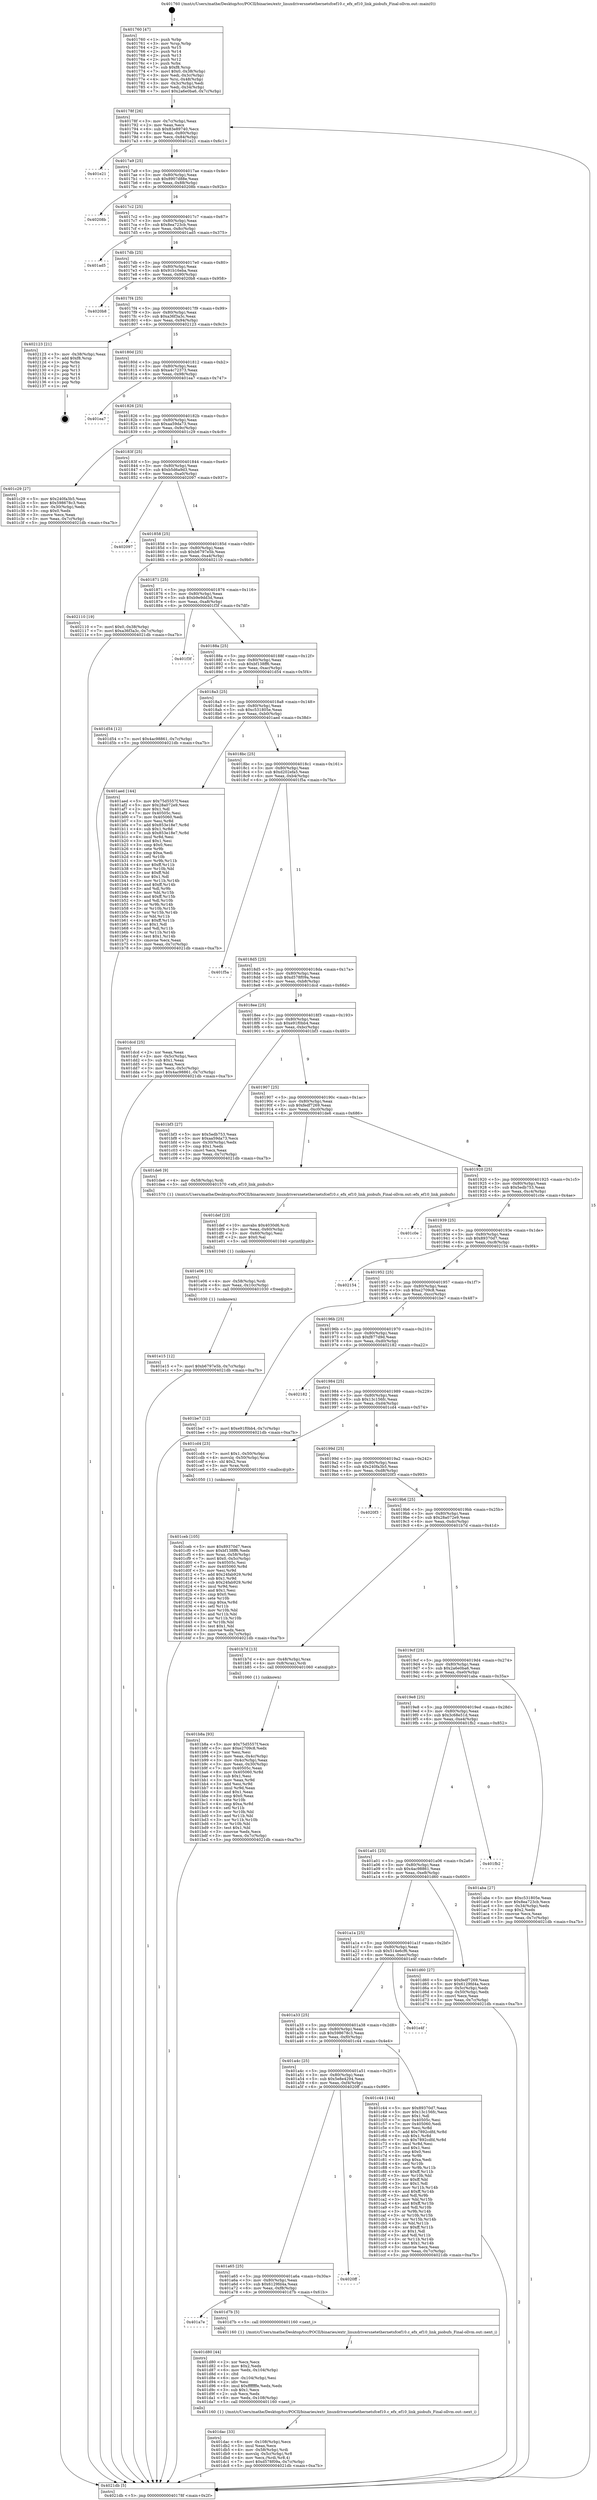 digraph "0x401760" {
  label = "0x401760 (/mnt/c/Users/mathe/Desktop/tcc/POCII/binaries/extr_linuxdriversnetethernetsfcef10.c_efx_ef10_link_piobufs_Final-ollvm.out::main(0))"
  labelloc = "t"
  node[shape=record]

  Entry [label="",width=0.3,height=0.3,shape=circle,fillcolor=black,style=filled]
  "0x40178f" [label="{
     0x40178f [26]\l
     | [instrs]\l
     &nbsp;&nbsp;0x40178f \<+3\>: mov -0x7c(%rbp),%eax\l
     &nbsp;&nbsp;0x401792 \<+2\>: mov %eax,%ecx\l
     &nbsp;&nbsp;0x401794 \<+6\>: sub $0x83e89740,%ecx\l
     &nbsp;&nbsp;0x40179a \<+3\>: mov %eax,-0x80(%rbp)\l
     &nbsp;&nbsp;0x40179d \<+6\>: mov %ecx,-0x84(%rbp)\l
     &nbsp;&nbsp;0x4017a3 \<+6\>: je 0000000000401e21 \<main+0x6c1\>\l
  }"]
  "0x401e21" [label="{
     0x401e21\l
  }", style=dashed]
  "0x4017a9" [label="{
     0x4017a9 [25]\l
     | [instrs]\l
     &nbsp;&nbsp;0x4017a9 \<+5\>: jmp 00000000004017ae \<main+0x4e\>\l
     &nbsp;&nbsp;0x4017ae \<+3\>: mov -0x80(%rbp),%eax\l
     &nbsp;&nbsp;0x4017b1 \<+5\>: sub $0x8907d88e,%eax\l
     &nbsp;&nbsp;0x4017b6 \<+6\>: mov %eax,-0x88(%rbp)\l
     &nbsp;&nbsp;0x4017bc \<+6\>: je 000000000040208b \<main+0x92b\>\l
  }"]
  Exit [label="",width=0.3,height=0.3,shape=circle,fillcolor=black,style=filled,peripheries=2]
  "0x40208b" [label="{
     0x40208b\l
  }", style=dashed]
  "0x4017c2" [label="{
     0x4017c2 [25]\l
     | [instrs]\l
     &nbsp;&nbsp;0x4017c2 \<+5\>: jmp 00000000004017c7 \<main+0x67\>\l
     &nbsp;&nbsp;0x4017c7 \<+3\>: mov -0x80(%rbp),%eax\l
     &nbsp;&nbsp;0x4017ca \<+5\>: sub $0x8ea723cb,%eax\l
     &nbsp;&nbsp;0x4017cf \<+6\>: mov %eax,-0x8c(%rbp)\l
     &nbsp;&nbsp;0x4017d5 \<+6\>: je 0000000000401ad5 \<main+0x375\>\l
  }"]
  "0x401e15" [label="{
     0x401e15 [12]\l
     | [instrs]\l
     &nbsp;&nbsp;0x401e15 \<+7\>: movl $0xb6797e5b,-0x7c(%rbp)\l
     &nbsp;&nbsp;0x401e1c \<+5\>: jmp 00000000004021db \<main+0xa7b\>\l
  }"]
  "0x401ad5" [label="{
     0x401ad5\l
  }", style=dashed]
  "0x4017db" [label="{
     0x4017db [25]\l
     | [instrs]\l
     &nbsp;&nbsp;0x4017db \<+5\>: jmp 00000000004017e0 \<main+0x80\>\l
     &nbsp;&nbsp;0x4017e0 \<+3\>: mov -0x80(%rbp),%eax\l
     &nbsp;&nbsp;0x4017e3 \<+5\>: sub $0x91b16eba,%eax\l
     &nbsp;&nbsp;0x4017e8 \<+6\>: mov %eax,-0x90(%rbp)\l
     &nbsp;&nbsp;0x4017ee \<+6\>: je 00000000004020b8 \<main+0x958\>\l
  }"]
  "0x401e06" [label="{
     0x401e06 [15]\l
     | [instrs]\l
     &nbsp;&nbsp;0x401e06 \<+4\>: mov -0x58(%rbp),%rdi\l
     &nbsp;&nbsp;0x401e0a \<+6\>: mov %eax,-0x10c(%rbp)\l
     &nbsp;&nbsp;0x401e10 \<+5\>: call 0000000000401030 \<free@plt\>\l
     | [calls]\l
     &nbsp;&nbsp;0x401030 \{1\} (unknown)\l
  }"]
  "0x4020b8" [label="{
     0x4020b8\l
  }", style=dashed]
  "0x4017f4" [label="{
     0x4017f4 [25]\l
     | [instrs]\l
     &nbsp;&nbsp;0x4017f4 \<+5\>: jmp 00000000004017f9 \<main+0x99\>\l
     &nbsp;&nbsp;0x4017f9 \<+3\>: mov -0x80(%rbp),%eax\l
     &nbsp;&nbsp;0x4017fc \<+5\>: sub $0xa36f3a3c,%eax\l
     &nbsp;&nbsp;0x401801 \<+6\>: mov %eax,-0x94(%rbp)\l
     &nbsp;&nbsp;0x401807 \<+6\>: je 0000000000402123 \<main+0x9c3\>\l
  }"]
  "0x401def" [label="{
     0x401def [23]\l
     | [instrs]\l
     &nbsp;&nbsp;0x401def \<+10\>: movabs $0x4030d6,%rdi\l
     &nbsp;&nbsp;0x401df9 \<+3\>: mov %eax,-0x60(%rbp)\l
     &nbsp;&nbsp;0x401dfc \<+3\>: mov -0x60(%rbp),%esi\l
     &nbsp;&nbsp;0x401dff \<+2\>: mov $0x0,%al\l
     &nbsp;&nbsp;0x401e01 \<+5\>: call 0000000000401040 \<printf@plt\>\l
     | [calls]\l
     &nbsp;&nbsp;0x401040 \{1\} (unknown)\l
  }"]
  "0x402123" [label="{
     0x402123 [21]\l
     | [instrs]\l
     &nbsp;&nbsp;0x402123 \<+3\>: mov -0x38(%rbp),%eax\l
     &nbsp;&nbsp;0x402126 \<+7\>: add $0xf8,%rsp\l
     &nbsp;&nbsp;0x40212d \<+1\>: pop %rbx\l
     &nbsp;&nbsp;0x40212e \<+2\>: pop %r12\l
     &nbsp;&nbsp;0x402130 \<+2\>: pop %r13\l
     &nbsp;&nbsp;0x402132 \<+2\>: pop %r14\l
     &nbsp;&nbsp;0x402134 \<+2\>: pop %r15\l
     &nbsp;&nbsp;0x402136 \<+1\>: pop %rbp\l
     &nbsp;&nbsp;0x402137 \<+1\>: ret\l
  }"]
  "0x40180d" [label="{
     0x40180d [25]\l
     | [instrs]\l
     &nbsp;&nbsp;0x40180d \<+5\>: jmp 0000000000401812 \<main+0xb2\>\l
     &nbsp;&nbsp;0x401812 \<+3\>: mov -0x80(%rbp),%eax\l
     &nbsp;&nbsp;0x401815 \<+5\>: sub $0xa4c72373,%eax\l
     &nbsp;&nbsp;0x40181a \<+6\>: mov %eax,-0x98(%rbp)\l
     &nbsp;&nbsp;0x401820 \<+6\>: je 0000000000401ea7 \<main+0x747\>\l
  }"]
  "0x401dac" [label="{
     0x401dac [33]\l
     | [instrs]\l
     &nbsp;&nbsp;0x401dac \<+6\>: mov -0x108(%rbp),%ecx\l
     &nbsp;&nbsp;0x401db2 \<+3\>: imul %eax,%ecx\l
     &nbsp;&nbsp;0x401db5 \<+4\>: mov -0x58(%rbp),%rdi\l
     &nbsp;&nbsp;0x401db9 \<+4\>: movslq -0x5c(%rbp),%r8\l
     &nbsp;&nbsp;0x401dbd \<+4\>: mov %ecx,(%rdi,%r8,4)\l
     &nbsp;&nbsp;0x401dc1 \<+7\>: movl $0xd578f09a,-0x7c(%rbp)\l
     &nbsp;&nbsp;0x401dc8 \<+5\>: jmp 00000000004021db \<main+0xa7b\>\l
  }"]
  "0x401ea7" [label="{
     0x401ea7\l
  }", style=dashed]
  "0x401826" [label="{
     0x401826 [25]\l
     | [instrs]\l
     &nbsp;&nbsp;0x401826 \<+5\>: jmp 000000000040182b \<main+0xcb\>\l
     &nbsp;&nbsp;0x40182b \<+3\>: mov -0x80(%rbp),%eax\l
     &nbsp;&nbsp;0x40182e \<+5\>: sub $0xaa59da73,%eax\l
     &nbsp;&nbsp;0x401833 \<+6\>: mov %eax,-0x9c(%rbp)\l
     &nbsp;&nbsp;0x401839 \<+6\>: je 0000000000401c29 \<main+0x4c9\>\l
  }"]
  "0x401d80" [label="{
     0x401d80 [44]\l
     | [instrs]\l
     &nbsp;&nbsp;0x401d80 \<+2\>: xor %ecx,%ecx\l
     &nbsp;&nbsp;0x401d82 \<+5\>: mov $0x2,%edx\l
     &nbsp;&nbsp;0x401d87 \<+6\>: mov %edx,-0x104(%rbp)\l
     &nbsp;&nbsp;0x401d8d \<+1\>: cltd\l
     &nbsp;&nbsp;0x401d8e \<+6\>: mov -0x104(%rbp),%esi\l
     &nbsp;&nbsp;0x401d94 \<+2\>: idiv %esi\l
     &nbsp;&nbsp;0x401d96 \<+6\>: imul $0xfffffffe,%edx,%edx\l
     &nbsp;&nbsp;0x401d9c \<+3\>: sub $0x1,%ecx\l
     &nbsp;&nbsp;0x401d9f \<+2\>: sub %ecx,%edx\l
     &nbsp;&nbsp;0x401da1 \<+6\>: mov %edx,-0x108(%rbp)\l
     &nbsp;&nbsp;0x401da7 \<+5\>: call 0000000000401160 \<next_i\>\l
     | [calls]\l
     &nbsp;&nbsp;0x401160 \{1\} (/mnt/c/Users/mathe/Desktop/tcc/POCII/binaries/extr_linuxdriversnetethernetsfcef10.c_efx_ef10_link_piobufs_Final-ollvm.out::next_i)\l
  }"]
  "0x401c29" [label="{
     0x401c29 [27]\l
     | [instrs]\l
     &nbsp;&nbsp;0x401c29 \<+5\>: mov $0x240fa3b5,%eax\l
     &nbsp;&nbsp;0x401c2e \<+5\>: mov $0x598678c3,%ecx\l
     &nbsp;&nbsp;0x401c33 \<+3\>: mov -0x30(%rbp),%edx\l
     &nbsp;&nbsp;0x401c36 \<+3\>: cmp $0x0,%edx\l
     &nbsp;&nbsp;0x401c39 \<+3\>: cmove %ecx,%eax\l
     &nbsp;&nbsp;0x401c3c \<+3\>: mov %eax,-0x7c(%rbp)\l
     &nbsp;&nbsp;0x401c3f \<+5\>: jmp 00000000004021db \<main+0xa7b\>\l
  }"]
  "0x40183f" [label="{
     0x40183f [25]\l
     | [instrs]\l
     &nbsp;&nbsp;0x40183f \<+5\>: jmp 0000000000401844 \<main+0xe4\>\l
     &nbsp;&nbsp;0x401844 \<+3\>: mov -0x80(%rbp),%eax\l
     &nbsp;&nbsp;0x401847 \<+5\>: sub $0xb5d6a9d3,%eax\l
     &nbsp;&nbsp;0x40184c \<+6\>: mov %eax,-0xa0(%rbp)\l
     &nbsp;&nbsp;0x401852 \<+6\>: je 0000000000402097 \<main+0x937\>\l
  }"]
  "0x401a7e" [label="{
     0x401a7e\l
  }", style=dashed]
  "0x402097" [label="{
     0x402097\l
  }", style=dashed]
  "0x401858" [label="{
     0x401858 [25]\l
     | [instrs]\l
     &nbsp;&nbsp;0x401858 \<+5\>: jmp 000000000040185d \<main+0xfd\>\l
     &nbsp;&nbsp;0x40185d \<+3\>: mov -0x80(%rbp),%eax\l
     &nbsp;&nbsp;0x401860 \<+5\>: sub $0xb6797e5b,%eax\l
     &nbsp;&nbsp;0x401865 \<+6\>: mov %eax,-0xa4(%rbp)\l
     &nbsp;&nbsp;0x40186b \<+6\>: je 0000000000402110 \<main+0x9b0\>\l
  }"]
  "0x401d7b" [label="{
     0x401d7b [5]\l
     | [instrs]\l
     &nbsp;&nbsp;0x401d7b \<+5\>: call 0000000000401160 \<next_i\>\l
     | [calls]\l
     &nbsp;&nbsp;0x401160 \{1\} (/mnt/c/Users/mathe/Desktop/tcc/POCII/binaries/extr_linuxdriversnetethernetsfcef10.c_efx_ef10_link_piobufs_Final-ollvm.out::next_i)\l
  }"]
  "0x402110" [label="{
     0x402110 [19]\l
     | [instrs]\l
     &nbsp;&nbsp;0x402110 \<+7\>: movl $0x0,-0x38(%rbp)\l
     &nbsp;&nbsp;0x402117 \<+7\>: movl $0xa36f3a3c,-0x7c(%rbp)\l
     &nbsp;&nbsp;0x40211e \<+5\>: jmp 00000000004021db \<main+0xa7b\>\l
  }"]
  "0x401871" [label="{
     0x401871 [25]\l
     | [instrs]\l
     &nbsp;&nbsp;0x401871 \<+5\>: jmp 0000000000401876 \<main+0x116\>\l
     &nbsp;&nbsp;0x401876 \<+3\>: mov -0x80(%rbp),%eax\l
     &nbsp;&nbsp;0x401879 \<+5\>: sub $0xb9e9dd3d,%eax\l
     &nbsp;&nbsp;0x40187e \<+6\>: mov %eax,-0xa8(%rbp)\l
     &nbsp;&nbsp;0x401884 \<+6\>: je 0000000000401f3f \<main+0x7df\>\l
  }"]
  "0x401a65" [label="{
     0x401a65 [25]\l
     | [instrs]\l
     &nbsp;&nbsp;0x401a65 \<+5\>: jmp 0000000000401a6a \<main+0x30a\>\l
     &nbsp;&nbsp;0x401a6a \<+3\>: mov -0x80(%rbp),%eax\l
     &nbsp;&nbsp;0x401a6d \<+5\>: sub $0x6129fd4a,%eax\l
     &nbsp;&nbsp;0x401a72 \<+6\>: mov %eax,-0xf8(%rbp)\l
     &nbsp;&nbsp;0x401a78 \<+6\>: je 0000000000401d7b \<main+0x61b\>\l
  }"]
  "0x401f3f" [label="{
     0x401f3f\l
  }", style=dashed]
  "0x40188a" [label="{
     0x40188a [25]\l
     | [instrs]\l
     &nbsp;&nbsp;0x40188a \<+5\>: jmp 000000000040188f \<main+0x12f\>\l
     &nbsp;&nbsp;0x40188f \<+3\>: mov -0x80(%rbp),%eax\l
     &nbsp;&nbsp;0x401892 \<+5\>: sub $0xbf138ff6,%eax\l
     &nbsp;&nbsp;0x401897 \<+6\>: mov %eax,-0xac(%rbp)\l
     &nbsp;&nbsp;0x40189d \<+6\>: je 0000000000401d54 \<main+0x5f4\>\l
  }"]
  "0x4020ff" [label="{
     0x4020ff\l
  }", style=dashed]
  "0x401d54" [label="{
     0x401d54 [12]\l
     | [instrs]\l
     &nbsp;&nbsp;0x401d54 \<+7\>: movl $0x4ac98861,-0x7c(%rbp)\l
     &nbsp;&nbsp;0x401d5b \<+5\>: jmp 00000000004021db \<main+0xa7b\>\l
  }"]
  "0x4018a3" [label="{
     0x4018a3 [25]\l
     | [instrs]\l
     &nbsp;&nbsp;0x4018a3 \<+5\>: jmp 00000000004018a8 \<main+0x148\>\l
     &nbsp;&nbsp;0x4018a8 \<+3\>: mov -0x80(%rbp),%eax\l
     &nbsp;&nbsp;0x4018ab \<+5\>: sub $0xc531805e,%eax\l
     &nbsp;&nbsp;0x4018b0 \<+6\>: mov %eax,-0xb0(%rbp)\l
     &nbsp;&nbsp;0x4018b6 \<+6\>: je 0000000000401aed \<main+0x38d\>\l
  }"]
  "0x401ceb" [label="{
     0x401ceb [105]\l
     | [instrs]\l
     &nbsp;&nbsp;0x401ceb \<+5\>: mov $0x89370d7,%ecx\l
     &nbsp;&nbsp;0x401cf0 \<+5\>: mov $0xbf138ff6,%edx\l
     &nbsp;&nbsp;0x401cf5 \<+4\>: mov %rax,-0x58(%rbp)\l
     &nbsp;&nbsp;0x401cf9 \<+7\>: movl $0x0,-0x5c(%rbp)\l
     &nbsp;&nbsp;0x401d00 \<+7\>: mov 0x40505c,%esi\l
     &nbsp;&nbsp;0x401d07 \<+8\>: mov 0x405060,%r8d\l
     &nbsp;&nbsp;0x401d0f \<+3\>: mov %esi,%r9d\l
     &nbsp;&nbsp;0x401d12 \<+7\>: add $0x24fab929,%r9d\l
     &nbsp;&nbsp;0x401d19 \<+4\>: sub $0x1,%r9d\l
     &nbsp;&nbsp;0x401d1d \<+7\>: sub $0x24fab929,%r9d\l
     &nbsp;&nbsp;0x401d24 \<+4\>: imul %r9d,%esi\l
     &nbsp;&nbsp;0x401d28 \<+3\>: and $0x1,%esi\l
     &nbsp;&nbsp;0x401d2b \<+3\>: cmp $0x0,%esi\l
     &nbsp;&nbsp;0x401d2e \<+4\>: sete %r10b\l
     &nbsp;&nbsp;0x401d32 \<+4\>: cmp $0xa,%r8d\l
     &nbsp;&nbsp;0x401d36 \<+4\>: setl %r11b\l
     &nbsp;&nbsp;0x401d3a \<+3\>: mov %r10b,%bl\l
     &nbsp;&nbsp;0x401d3d \<+3\>: and %r11b,%bl\l
     &nbsp;&nbsp;0x401d40 \<+3\>: xor %r11b,%r10b\l
     &nbsp;&nbsp;0x401d43 \<+3\>: or %r10b,%bl\l
     &nbsp;&nbsp;0x401d46 \<+3\>: test $0x1,%bl\l
     &nbsp;&nbsp;0x401d49 \<+3\>: cmovne %edx,%ecx\l
     &nbsp;&nbsp;0x401d4c \<+3\>: mov %ecx,-0x7c(%rbp)\l
     &nbsp;&nbsp;0x401d4f \<+5\>: jmp 00000000004021db \<main+0xa7b\>\l
  }"]
  "0x401aed" [label="{
     0x401aed [144]\l
     | [instrs]\l
     &nbsp;&nbsp;0x401aed \<+5\>: mov $0x75d5557f,%eax\l
     &nbsp;&nbsp;0x401af2 \<+5\>: mov $0x28a072e9,%ecx\l
     &nbsp;&nbsp;0x401af7 \<+2\>: mov $0x1,%dl\l
     &nbsp;&nbsp;0x401af9 \<+7\>: mov 0x40505c,%esi\l
     &nbsp;&nbsp;0x401b00 \<+7\>: mov 0x405060,%edi\l
     &nbsp;&nbsp;0x401b07 \<+3\>: mov %esi,%r8d\l
     &nbsp;&nbsp;0x401b0a \<+7\>: add $0x853e18e7,%r8d\l
     &nbsp;&nbsp;0x401b11 \<+4\>: sub $0x1,%r8d\l
     &nbsp;&nbsp;0x401b15 \<+7\>: sub $0x853e18e7,%r8d\l
     &nbsp;&nbsp;0x401b1c \<+4\>: imul %r8d,%esi\l
     &nbsp;&nbsp;0x401b20 \<+3\>: and $0x1,%esi\l
     &nbsp;&nbsp;0x401b23 \<+3\>: cmp $0x0,%esi\l
     &nbsp;&nbsp;0x401b26 \<+4\>: sete %r9b\l
     &nbsp;&nbsp;0x401b2a \<+3\>: cmp $0xa,%edi\l
     &nbsp;&nbsp;0x401b2d \<+4\>: setl %r10b\l
     &nbsp;&nbsp;0x401b31 \<+3\>: mov %r9b,%r11b\l
     &nbsp;&nbsp;0x401b34 \<+4\>: xor $0xff,%r11b\l
     &nbsp;&nbsp;0x401b38 \<+3\>: mov %r10b,%bl\l
     &nbsp;&nbsp;0x401b3b \<+3\>: xor $0xff,%bl\l
     &nbsp;&nbsp;0x401b3e \<+3\>: xor $0x1,%dl\l
     &nbsp;&nbsp;0x401b41 \<+3\>: mov %r11b,%r14b\l
     &nbsp;&nbsp;0x401b44 \<+4\>: and $0xff,%r14b\l
     &nbsp;&nbsp;0x401b48 \<+3\>: and %dl,%r9b\l
     &nbsp;&nbsp;0x401b4b \<+3\>: mov %bl,%r15b\l
     &nbsp;&nbsp;0x401b4e \<+4\>: and $0xff,%r15b\l
     &nbsp;&nbsp;0x401b52 \<+3\>: and %dl,%r10b\l
     &nbsp;&nbsp;0x401b55 \<+3\>: or %r9b,%r14b\l
     &nbsp;&nbsp;0x401b58 \<+3\>: or %r10b,%r15b\l
     &nbsp;&nbsp;0x401b5b \<+3\>: xor %r15b,%r14b\l
     &nbsp;&nbsp;0x401b5e \<+3\>: or %bl,%r11b\l
     &nbsp;&nbsp;0x401b61 \<+4\>: xor $0xff,%r11b\l
     &nbsp;&nbsp;0x401b65 \<+3\>: or $0x1,%dl\l
     &nbsp;&nbsp;0x401b68 \<+3\>: and %dl,%r11b\l
     &nbsp;&nbsp;0x401b6b \<+3\>: or %r11b,%r14b\l
     &nbsp;&nbsp;0x401b6e \<+4\>: test $0x1,%r14b\l
     &nbsp;&nbsp;0x401b72 \<+3\>: cmovne %ecx,%eax\l
     &nbsp;&nbsp;0x401b75 \<+3\>: mov %eax,-0x7c(%rbp)\l
     &nbsp;&nbsp;0x401b78 \<+5\>: jmp 00000000004021db \<main+0xa7b\>\l
  }"]
  "0x4018bc" [label="{
     0x4018bc [25]\l
     | [instrs]\l
     &nbsp;&nbsp;0x4018bc \<+5\>: jmp 00000000004018c1 \<main+0x161\>\l
     &nbsp;&nbsp;0x4018c1 \<+3\>: mov -0x80(%rbp),%eax\l
     &nbsp;&nbsp;0x4018c4 \<+5\>: sub $0xd202efa5,%eax\l
     &nbsp;&nbsp;0x4018c9 \<+6\>: mov %eax,-0xb4(%rbp)\l
     &nbsp;&nbsp;0x4018cf \<+6\>: je 0000000000401f5a \<main+0x7fa\>\l
  }"]
  "0x401a4c" [label="{
     0x401a4c [25]\l
     | [instrs]\l
     &nbsp;&nbsp;0x401a4c \<+5\>: jmp 0000000000401a51 \<main+0x2f1\>\l
     &nbsp;&nbsp;0x401a51 \<+3\>: mov -0x80(%rbp),%eax\l
     &nbsp;&nbsp;0x401a54 \<+5\>: sub $0x5e8e4294,%eax\l
     &nbsp;&nbsp;0x401a59 \<+6\>: mov %eax,-0xf4(%rbp)\l
     &nbsp;&nbsp;0x401a5f \<+6\>: je 00000000004020ff \<main+0x99f\>\l
  }"]
  "0x401f5a" [label="{
     0x401f5a\l
  }", style=dashed]
  "0x4018d5" [label="{
     0x4018d5 [25]\l
     | [instrs]\l
     &nbsp;&nbsp;0x4018d5 \<+5\>: jmp 00000000004018da \<main+0x17a\>\l
     &nbsp;&nbsp;0x4018da \<+3\>: mov -0x80(%rbp),%eax\l
     &nbsp;&nbsp;0x4018dd \<+5\>: sub $0xd578f09a,%eax\l
     &nbsp;&nbsp;0x4018e2 \<+6\>: mov %eax,-0xb8(%rbp)\l
     &nbsp;&nbsp;0x4018e8 \<+6\>: je 0000000000401dcd \<main+0x66d\>\l
  }"]
  "0x401c44" [label="{
     0x401c44 [144]\l
     | [instrs]\l
     &nbsp;&nbsp;0x401c44 \<+5\>: mov $0x89370d7,%eax\l
     &nbsp;&nbsp;0x401c49 \<+5\>: mov $0x13c156fc,%ecx\l
     &nbsp;&nbsp;0x401c4e \<+2\>: mov $0x1,%dl\l
     &nbsp;&nbsp;0x401c50 \<+7\>: mov 0x40505c,%esi\l
     &nbsp;&nbsp;0x401c57 \<+7\>: mov 0x405060,%edi\l
     &nbsp;&nbsp;0x401c5e \<+3\>: mov %esi,%r8d\l
     &nbsp;&nbsp;0x401c61 \<+7\>: add $0x7892cdfd,%r8d\l
     &nbsp;&nbsp;0x401c68 \<+4\>: sub $0x1,%r8d\l
     &nbsp;&nbsp;0x401c6c \<+7\>: sub $0x7892cdfd,%r8d\l
     &nbsp;&nbsp;0x401c73 \<+4\>: imul %r8d,%esi\l
     &nbsp;&nbsp;0x401c77 \<+3\>: and $0x1,%esi\l
     &nbsp;&nbsp;0x401c7a \<+3\>: cmp $0x0,%esi\l
     &nbsp;&nbsp;0x401c7d \<+4\>: sete %r9b\l
     &nbsp;&nbsp;0x401c81 \<+3\>: cmp $0xa,%edi\l
     &nbsp;&nbsp;0x401c84 \<+4\>: setl %r10b\l
     &nbsp;&nbsp;0x401c88 \<+3\>: mov %r9b,%r11b\l
     &nbsp;&nbsp;0x401c8b \<+4\>: xor $0xff,%r11b\l
     &nbsp;&nbsp;0x401c8f \<+3\>: mov %r10b,%bl\l
     &nbsp;&nbsp;0x401c92 \<+3\>: xor $0xff,%bl\l
     &nbsp;&nbsp;0x401c95 \<+3\>: xor $0x1,%dl\l
     &nbsp;&nbsp;0x401c98 \<+3\>: mov %r11b,%r14b\l
     &nbsp;&nbsp;0x401c9b \<+4\>: and $0xff,%r14b\l
     &nbsp;&nbsp;0x401c9f \<+3\>: and %dl,%r9b\l
     &nbsp;&nbsp;0x401ca2 \<+3\>: mov %bl,%r15b\l
     &nbsp;&nbsp;0x401ca5 \<+4\>: and $0xff,%r15b\l
     &nbsp;&nbsp;0x401ca9 \<+3\>: and %dl,%r10b\l
     &nbsp;&nbsp;0x401cac \<+3\>: or %r9b,%r14b\l
     &nbsp;&nbsp;0x401caf \<+3\>: or %r10b,%r15b\l
     &nbsp;&nbsp;0x401cb2 \<+3\>: xor %r15b,%r14b\l
     &nbsp;&nbsp;0x401cb5 \<+3\>: or %bl,%r11b\l
     &nbsp;&nbsp;0x401cb8 \<+4\>: xor $0xff,%r11b\l
     &nbsp;&nbsp;0x401cbc \<+3\>: or $0x1,%dl\l
     &nbsp;&nbsp;0x401cbf \<+3\>: and %dl,%r11b\l
     &nbsp;&nbsp;0x401cc2 \<+3\>: or %r11b,%r14b\l
     &nbsp;&nbsp;0x401cc5 \<+4\>: test $0x1,%r14b\l
     &nbsp;&nbsp;0x401cc9 \<+3\>: cmovne %ecx,%eax\l
     &nbsp;&nbsp;0x401ccc \<+3\>: mov %eax,-0x7c(%rbp)\l
     &nbsp;&nbsp;0x401ccf \<+5\>: jmp 00000000004021db \<main+0xa7b\>\l
  }"]
  "0x401dcd" [label="{
     0x401dcd [25]\l
     | [instrs]\l
     &nbsp;&nbsp;0x401dcd \<+2\>: xor %eax,%eax\l
     &nbsp;&nbsp;0x401dcf \<+3\>: mov -0x5c(%rbp),%ecx\l
     &nbsp;&nbsp;0x401dd2 \<+3\>: sub $0x1,%eax\l
     &nbsp;&nbsp;0x401dd5 \<+2\>: sub %eax,%ecx\l
     &nbsp;&nbsp;0x401dd7 \<+3\>: mov %ecx,-0x5c(%rbp)\l
     &nbsp;&nbsp;0x401dda \<+7\>: movl $0x4ac98861,-0x7c(%rbp)\l
     &nbsp;&nbsp;0x401de1 \<+5\>: jmp 00000000004021db \<main+0xa7b\>\l
  }"]
  "0x4018ee" [label="{
     0x4018ee [25]\l
     | [instrs]\l
     &nbsp;&nbsp;0x4018ee \<+5\>: jmp 00000000004018f3 \<main+0x193\>\l
     &nbsp;&nbsp;0x4018f3 \<+3\>: mov -0x80(%rbp),%eax\l
     &nbsp;&nbsp;0x4018f6 \<+5\>: sub $0xe91f0bb4,%eax\l
     &nbsp;&nbsp;0x4018fb \<+6\>: mov %eax,-0xbc(%rbp)\l
     &nbsp;&nbsp;0x401901 \<+6\>: je 0000000000401bf3 \<main+0x493\>\l
  }"]
  "0x401a33" [label="{
     0x401a33 [25]\l
     | [instrs]\l
     &nbsp;&nbsp;0x401a33 \<+5\>: jmp 0000000000401a38 \<main+0x2d8\>\l
     &nbsp;&nbsp;0x401a38 \<+3\>: mov -0x80(%rbp),%eax\l
     &nbsp;&nbsp;0x401a3b \<+5\>: sub $0x598678c3,%eax\l
     &nbsp;&nbsp;0x401a40 \<+6\>: mov %eax,-0xf0(%rbp)\l
     &nbsp;&nbsp;0x401a46 \<+6\>: je 0000000000401c44 \<main+0x4e4\>\l
  }"]
  "0x401bf3" [label="{
     0x401bf3 [27]\l
     | [instrs]\l
     &nbsp;&nbsp;0x401bf3 \<+5\>: mov $0x5edb753,%eax\l
     &nbsp;&nbsp;0x401bf8 \<+5\>: mov $0xaa59da73,%ecx\l
     &nbsp;&nbsp;0x401bfd \<+3\>: mov -0x30(%rbp),%edx\l
     &nbsp;&nbsp;0x401c00 \<+3\>: cmp $0x1,%edx\l
     &nbsp;&nbsp;0x401c03 \<+3\>: cmovl %ecx,%eax\l
     &nbsp;&nbsp;0x401c06 \<+3\>: mov %eax,-0x7c(%rbp)\l
     &nbsp;&nbsp;0x401c09 \<+5\>: jmp 00000000004021db \<main+0xa7b\>\l
  }"]
  "0x401907" [label="{
     0x401907 [25]\l
     | [instrs]\l
     &nbsp;&nbsp;0x401907 \<+5\>: jmp 000000000040190c \<main+0x1ac\>\l
     &nbsp;&nbsp;0x40190c \<+3\>: mov -0x80(%rbp),%eax\l
     &nbsp;&nbsp;0x40190f \<+5\>: sub $0xfedf7269,%eax\l
     &nbsp;&nbsp;0x401914 \<+6\>: mov %eax,-0xc0(%rbp)\l
     &nbsp;&nbsp;0x40191a \<+6\>: je 0000000000401de6 \<main+0x686\>\l
  }"]
  "0x401e4f" [label="{
     0x401e4f\l
  }", style=dashed]
  "0x401de6" [label="{
     0x401de6 [9]\l
     | [instrs]\l
     &nbsp;&nbsp;0x401de6 \<+4\>: mov -0x58(%rbp),%rdi\l
     &nbsp;&nbsp;0x401dea \<+5\>: call 0000000000401570 \<efx_ef10_link_piobufs\>\l
     | [calls]\l
     &nbsp;&nbsp;0x401570 \{1\} (/mnt/c/Users/mathe/Desktop/tcc/POCII/binaries/extr_linuxdriversnetethernetsfcef10.c_efx_ef10_link_piobufs_Final-ollvm.out::efx_ef10_link_piobufs)\l
  }"]
  "0x401920" [label="{
     0x401920 [25]\l
     | [instrs]\l
     &nbsp;&nbsp;0x401920 \<+5\>: jmp 0000000000401925 \<main+0x1c5\>\l
     &nbsp;&nbsp;0x401925 \<+3\>: mov -0x80(%rbp),%eax\l
     &nbsp;&nbsp;0x401928 \<+5\>: sub $0x5edb753,%eax\l
     &nbsp;&nbsp;0x40192d \<+6\>: mov %eax,-0xc4(%rbp)\l
     &nbsp;&nbsp;0x401933 \<+6\>: je 0000000000401c0e \<main+0x4ae\>\l
  }"]
  "0x401a1a" [label="{
     0x401a1a [25]\l
     | [instrs]\l
     &nbsp;&nbsp;0x401a1a \<+5\>: jmp 0000000000401a1f \<main+0x2bf\>\l
     &nbsp;&nbsp;0x401a1f \<+3\>: mov -0x80(%rbp),%eax\l
     &nbsp;&nbsp;0x401a22 \<+5\>: sub $0x514e6cf6,%eax\l
     &nbsp;&nbsp;0x401a27 \<+6\>: mov %eax,-0xec(%rbp)\l
     &nbsp;&nbsp;0x401a2d \<+6\>: je 0000000000401e4f \<main+0x6ef\>\l
  }"]
  "0x401c0e" [label="{
     0x401c0e\l
  }", style=dashed]
  "0x401939" [label="{
     0x401939 [25]\l
     | [instrs]\l
     &nbsp;&nbsp;0x401939 \<+5\>: jmp 000000000040193e \<main+0x1de\>\l
     &nbsp;&nbsp;0x40193e \<+3\>: mov -0x80(%rbp),%eax\l
     &nbsp;&nbsp;0x401941 \<+5\>: sub $0x89370d7,%eax\l
     &nbsp;&nbsp;0x401946 \<+6\>: mov %eax,-0xc8(%rbp)\l
     &nbsp;&nbsp;0x40194c \<+6\>: je 0000000000402154 \<main+0x9f4\>\l
  }"]
  "0x401d60" [label="{
     0x401d60 [27]\l
     | [instrs]\l
     &nbsp;&nbsp;0x401d60 \<+5\>: mov $0xfedf7269,%eax\l
     &nbsp;&nbsp;0x401d65 \<+5\>: mov $0x6129fd4a,%ecx\l
     &nbsp;&nbsp;0x401d6a \<+3\>: mov -0x5c(%rbp),%edx\l
     &nbsp;&nbsp;0x401d6d \<+3\>: cmp -0x50(%rbp),%edx\l
     &nbsp;&nbsp;0x401d70 \<+3\>: cmovl %ecx,%eax\l
     &nbsp;&nbsp;0x401d73 \<+3\>: mov %eax,-0x7c(%rbp)\l
     &nbsp;&nbsp;0x401d76 \<+5\>: jmp 00000000004021db \<main+0xa7b\>\l
  }"]
  "0x402154" [label="{
     0x402154\l
  }", style=dashed]
  "0x401952" [label="{
     0x401952 [25]\l
     | [instrs]\l
     &nbsp;&nbsp;0x401952 \<+5\>: jmp 0000000000401957 \<main+0x1f7\>\l
     &nbsp;&nbsp;0x401957 \<+3\>: mov -0x80(%rbp),%eax\l
     &nbsp;&nbsp;0x40195a \<+5\>: sub $0xe2709c8,%eax\l
     &nbsp;&nbsp;0x40195f \<+6\>: mov %eax,-0xcc(%rbp)\l
     &nbsp;&nbsp;0x401965 \<+6\>: je 0000000000401be7 \<main+0x487\>\l
  }"]
  "0x401a01" [label="{
     0x401a01 [25]\l
     | [instrs]\l
     &nbsp;&nbsp;0x401a01 \<+5\>: jmp 0000000000401a06 \<main+0x2a6\>\l
     &nbsp;&nbsp;0x401a06 \<+3\>: mov -0x80(%rbp),%eax\l
     &nbsp;&nbsp;0x401a09 \<+5\>: sub $0x4ac98861,%eax\l
     &nbsp;&nbsp;0x401a0e \<+6\>: mov %eax,-0xe8(%rbp)\l
     &nbsp;&nbsp;0x401a14 \<+6\>: je 0000000000401d60 \<main+0x600\>\l
  }"]
  "0x401be7" [label="{
     0x401be7 [12]\l
     | [instrs]\l
     &nbsp;&nbsp;0x401be7 \<+7\>: movl $0xe91f0bb4,-0x7c(%rbp)\l
     &nbsp;&nbsp;0x401bee \<+5\>: jmp 00000000004021db \<main+0xa7b\>\l
  }"]
  "0x40196b" [label="{
     0x40196b [25]\l
     | [instrs]\l
     &nbsp;&nbsp;0x40196b \<+5\>: jmp 0000000000401970 \<main+0x210\>\l
     &nbsp;&nbsp;0x401970 \<+3\>: mov -0x80(%rbp),%eax\l
     &nbsp;&nbsp;0x401973 \<+5\>: sub $0xf877d9d,%eax\l
     &nbsp;&nbsp;0x401978 \<+6\>: mov %eax,-0xd0(%rbp)\l
     &nbsp;&nbsp;0x40197e \<+6\>: je 0000000000402182 \<main+0xa22\>\l
  }"]
  "0x401fb2" [label="{
     0x401fb2\l
  }", style=dashed]
  "0x402182" [label="{
     0x402182\l
  }", style=dashed]
  "0x401984" [label="{
     0x401984 [25]\l
     | [instrs]\l
     &nbsp;&nbsp;0x401984 \<+5\>: jmp 0000000000401989 \<main+0x229\>\l
     &nbsp;&nbsp;0x401989 \<+3\>: mov -0x80(%rbp),%eax\l
     &nbsp;&nbsp;0x40198c \<+5\>: sub $0x13c156fc,%eax\l
     &nbsp;&nbsp;0x401991 \<+6\>: mov %eax,-0xd4(%rbp)\l
     &nbsp;&nbsp;0x401997 \<+6\>: je 0000000000401cd4 \<main+0x574\>\l
  }"]
  "0x401b8a" [label="{
     0x401b8a [93]\l
     | [instrs]\l
     &nbsp;&nbsp;0x401b8a \<+5\>: mov $0x75d5557f,%ecx\l
     &nbsp;&nbsp;0x401b8f \<+5\>: mov $0xe2709c8,%edx\l
     &nbsp;&nbsp;0x401b94 \<+2\>: xor %esi,%esi\l
     &nbsp;&nbsp;0x401b96 \<+3\>: mov %eax,-0x4c(%rbp)\l
     &nbsp;&nbsp;0x401b99 \<+3\>: mov -0x4c(%rbp),%eax\l
     &nbsp;&nbsp;0x401b9c \<+3\>: mov %eax,-0x30(%rbp)\l
     &nbsp;&nbsp;0x401b9f \<+7\>: mov 0x40505c,%eax\l
     &nbsp;&nbsp;0x401ba6 \<+8\>: mov 0x405060,%r8d\l
     &nbsp;&nbsp;0x401bae \<+3\>: sub $0x1,%esi\l
     &nbsp;&nbsp;0x401bb1 \<+3\>: mov %eax,%r9d\l
     &nbsp;&nbsp;0x401bb4 \<+3\>: add %esi,%r9d\l
     &nbsp;&nbsp;0x401bb7 \<+4\>: imul %r9d,%eax\l
     &nbsp;&nbsp;0x401bbb \<+3\>: and $0x1,%eax\l
     &nbsp;&nbsp;0x401bbe \<+3\>: cmp $0x0,%eax\l
     &nbsp;&nbsp;0x401bc1 \<+4\>: sete %r10b\l
     &nbsp;&nbsp;0x401bc5 \<+4\>: cmp $0xa,%r8d\l
     &nbsp;&nbsp;0x401bc9 \<+4\>: setl %r11b\l
     &nbsp;&nbsp;0x401bcd \<+3\>: mov %r10b,%bl\l
     &nbsp;&nbsp;0x401bd0 \<+3\>: and %r11b,%bl\l
     &nbsp;&nbsp;0x401bd3 \<+3\>: xor %r11b,%r10b\l
     &nbsp;&nbsp;0x401bd6 \<+3\>: or %r10b,%bl\l
     &nbsp;&nbsp;0x401bd9 \<+3\>: test $0x1,%bl\l
     &nbsp;&nbsp;0x401bdc \<+3\>: cmovne %edx,%ecx\l
     &nbsp;&nbsp;0x401bdf \<+3\>: mov %ecx,-0x7c(%rbp)\l
     &nbsp;&nbsp;0x401be2 \<+5\>: jmp 00000000004021db \<main+0xa7b\>\l
  }"]
  "0x401cd4" [label="{
     0x401cd4 [23]\l
     | [instrs]\l
     &nbsp;&nbsp;0x401cd4 \<+7\>: movl $0x1,-0x50(%rbp)\l
     &nbsp;&nbsp;0x401cdb \<+4\>: movslq -0x50(%rbp),%rax\l
     &nbsp;&nbsp;0x401cdf \<+4\>: shl $0x2,%rax\l
     &nbsp;&nbsp;0x401ce3 \<+3\>: mov %rax,%rdi\l
     &nbsp;&nbsp;0x401ce6 \<+5\>: call 0000000000401050 \<malloc@plt\>\l
     | [calls]\l
     &nbsp;&nbsp;0x401050 \{1\} (unknown)\l
  }"]
  "0x40199d" [label="{
     0x40199d [25]\l
     | [instrs]\l
     &nbsp;&nbsp;0x40199d \<+5\>: jmp 00000000004019a2 \<main+0x242\>\l
     &nbsp;&nbsp;0x4019a2 \<+3\>: mov -0x80(%rbp),%eax\l
     &nbsp;&nbsp;0x4019a5 \<+5\>: sub $0x240fa3b5,%eax\l
     &nbsp;&nbsp;0x4019aa \<+6\>: mov %eax,-0xd8(%rbp)\l
     &nbsp;&nbsp;0x4019b0 \<+6\>: je 00000000004020f3 \<main+0x993\>\l
  }"]
  "0x401760" [label="{
     0x401760 [47]\l
     | [instrs]\l
     &nbsp;&nbsp;0x401760 \<+1\>: push %rbp\l
     &nbsp;&nbsp;0x401761 \<+3\>: mov %rsp,%rbp\l
     &nbsp;&nbsp;0x401764 \<+2\>: push %r15\l
     &nbsp;&nbsp;0x401766 \<+2\>: push %r14\l
     &nbsp;&nbsp;0x401768 \<+2\>: push %r13\l
     &nbsp;&nbsp;0x40176a \<+2\>: push %r12\l
     &nbsp;&nbsp;0x40176c \<+1\>: push %rbx\l
     &nbsp;&nbsp;0x40176d \<+7\>: sub $0xf8,%rsp\l
     &nbsp;&nbsp;0x401774 \<+7\>: movl $0x0,-0x38(%rbp)\l
     &nbsp;&nbsp;0x40177b \<+3\>: mov %edi,-0x3c(%rbp)\l
     &nbsp;&nbsp;0x40177e \<+4\>: mov %rsi,-0x48(%rbp)\l
     &nbsp;&nbsp;0x401782 \<+3\>: mov -0x3c(%rbp),%edi\l
     &nbsp;&nbsp;0x401785 \<+3\>: mov %edi,-0x34(%rbp)\l
     &nbsp;&nbsp;0x401788 \<+7\>: movl $0x2a6e0ba6,-0x7c(%rbp)\l
  }"]
  "0x4020f3" [label="{
     0x4020f3\l
  }", style=dashed]
  "0x4019b6" [label="{
     0x4019b6 [25]\l
     | [instrs]\l
     &nbsp;&nbsp;0x4019b6 \<+5\>: jmp 00000000004019bb \<main+0x25b\>\l
     &nbsp;&nbsp;0x4019bb \<+3\>: mov -0x80(%rbp),%eax\l
     &nbsp;&nbsp;0x4019be \<+5\>: sub $0x28a072e9,%eax\l
     &nbsp;&nbsp;0x4019c3 \<+6\>: mov %eax,-0xdc(%rbp)\l
     &nbsp;&nbsp;0x4019c9 \<+6\>: je 0000000000401b7d \<main+0x41d\>\l
  }"]
  "0x4021db" [label="{
     0x4021db [5]\l
     | [instrs]\l
     &nbsp;&nbsp;0x4021db \<+5\>: jmp 000000000040178f \<main+0x2f\>\l
  }"]
  "0x401b7d" [label="{
     0x401b7d [13]\l
     | [instrs]\l
     &nbsp;&nbsp;0x401b7d \<+4\>: mov -0x48(%rbp),%rax\l
     &nbsp;&nbsp;0x401b81 \<+4\>: mov 0x8(%rax),%rdi\l
     &nbsp;&nbsp;0x401b85 \<+5\>: call 0000000000401060 \<atoi@plt\>\l
     | [calls]\l
     &nbsp;&nbsp;0x401060 \{1\} (unknown)\l
  }"]
  "0x4019cf" [label="{
     0x4019cf [25]\l
     | [instrs]\l
     &nbsp;&nbsp;0x4019cf \<+5\>: jmp 00000000004019d4 \<main+0x274\>\l
     &nbsp;&nbsp;0x4019d4 \<+3\>: mov -0x80(%rbp),%eax\l
     &nbsp;&nbsp;0x4019d7 \<+5\>: sub $0x2a6e0ba6,%eax\l
     &nbsp;&nbsp;0x4019dc \<+6\>: mov %eax,-0xe0(%rbp)\l
     &nbsp;&nbsp;0x4019e2 \<+6\>: je 0000000000401aba \<main+0x35a\>\l
  }"]
  "0x4019e8" [label="{
     0x4019e8 [25]\l
     | [instrs]\l
     &nbsp;&nbsp;0x4019e8 \<+5\>: jmp 00000000004019ed \<main+0x28d\>\l
     &nbsp;&nbsp;0x4019ed \<+3\>: mov -0x80(%rbp),%eax\l
     &nbsp;&nbsp;0x4019f0 \<+5\>: sub $0x3c68e51d,%eax\l
     &nbsp;&nbsp;0x4019f5 \<+6\>: mov %eax,-0xe4(%rbp)\l
     &nbsp;&nbsp;0x4019fb \<+6\>: je 0000000000401fb2 \<main+0x852\>\l
  }"]
  "0x401aba" [label="{
     0x401aba [27]\l
     | [instrs]\l
     &nbsp;&nbsp;0x401aba \<+5\>: mov $0xc531805e,%eax\l
     &nbsp;&nbsp;0x401abf \<+5\>: mov $0x8ea723cb,%ecx\l
     &nbsp;&nbsp;0x401ac4 \<+3\>: mov -0x34(%rbp),%edx\l
     &nbsp;&nbsp;0x401ac7 \<+3\>: cmp $0x2,%edx\l
     &nbsp;&nbsp;0x401aca \<+3\>: cmovne %ecx,%eax\l
     &nbsp;&nbsp;0x401acd \<+3\>: mov %eax,-0x7c(%rbp)\l
     &nbsp;&nbsp;0x401ad0 \<+5\>: jmp 00000000004021db \<main+0xa7b\>\l
  }"]
  Entry -> "0x401760" [label=" 1"]
  "0x40178f" -> "0x401e21" [label=" 0"]
  "0x40178f" -> "0x4017a9" [label=" 16"]
  "0x402123" -> Exit [label=" 1"]
  "0x4017a9" -> "0x40208b" [label=" 0"]
  "0x4017a9" -> "0x4017c2" [label=" 16"]
  "0x402110" -> "0x4021db" [label=" 1"]
  "0x4017c2" -> "0x401ad5" [label=" 0"]
  "0x4017c2" -> "0x4017db" [label=" 16"]
  "0x401e15" -> "0x4021db" [label=" 1"]
  "0x4017db" -> "0x4020b8" [label=" 0"]
  "0x4017db" -> "0x4017f4" [label=" 16"]
  "0x401e06" -> "0x401e15" [label=" 1"]
  "0x4017f4" -> "0x402123" [label=" 1"]
  "0x4017f4" -> "0x40180d" [label=" 15"]
  "0x401def" -> "0x401e06" [label=" 1"]
  "0x40180d" -> "0x401ea7" [label=" 0"]
  "0x40180d" -> "0x401826" [label=" 15"]
  "0x401de6" -> "0x401def" [label=" 1"]
  "0x401826" -> "0x401c29" [label=" 1"]
  "0x401826" -> "0x40183f" [label=" 14"]
  "0x401dcd" -> "0x4021db" [label=" 1"]
  "0x40183f" -> "0x402097" [label=" 0"]
  "0x40183f" -> "0x401858" [label=" 14"]
  "0x401dac" -> "0x4021db" [label=" 1"]
  "0x401858" -> "0x402110" [label=" 1"]
  "0x401858" -> "0x401871" [label=" 13"]
  "0x401d80" -> "0x401dac" [label=" 1"]
  "0x401871" -> "0x401f3f" [label=" 0"]
  "0x401871" -> "0x40188a" [label=" 13"]
  "0x401a65" -> "0x401a7e" [label=" 0"]
  "0x40188a" -> "0x401d54" [label=" 1"]
  "0x40188a" -> "0x4018a3" [label=" 12"]
  "0x401a65" -> "0x401d7b" [label=" 1"]
  "0x4018a3" -> "0x401aed" [label=" 1"]
  "0x4018a3" -> "0x4018bc" [label=" 11"]
  "0x401a4c" -> "0x401a65" [label=" 1"]
  "0x4018bc" -> "0x401f5a" [label=" 0"]
  "0x4018bc" -> "0x4018d5" [label=" 11"]
  "0x401a4c" -> "0x4020ff" [label=" 0"]
  "0x4018d5" -> "0x401dcd" [label=" 1"]
  "0x4018d5" -> "0x4018ee" [label=" 10"]
  "0x401d7b" -> "0x401d80" [label=" 1"]
  "0x4018ee" -> "0x401bf3" [label=" 1"]
  "0x4018ee" -> "0x401907" [label=" 9"]
  "0x401d54" -> "0x4021db" [label=" 1"]
  "0x401907" -> "0x401de6" [label=" 1"]
  "0x401907" -> "0x401920" [label=" 8"]
  "0x401ceb" -> "0x4021db" [label=" 1"]
  "0x401920" -> "0x401c0e" [label=" 0"]
  "0x401920" -> "0x401939" [label=" 8"]
  "0x401c44" -> "0x4021db" [label=" 1"]
  "0x401939" -> "0x402154" [label=" 0"]
  "0x401939" -> "0x401952" [label=" 8"]
  "0x401a33" -> "0x401a4c" [label=" 1"]
  "0x401952" -> "0x401be7" [label=" 1"]
  "0x401952" -> "0x40196b" [label=" 7"]
  "0x401d60" -> "0x4021db" [label=" 2"]
  "0x40196b" -> "0x402182" [label=" 0"]
  "0x40196b" -> "0x401984" [label=" 7"]
  "0x401a1a" -> "0x401a33" [label=" 2"]
  "0x401984" -> "0x401cd4" [label=" 1"]
  "0x401984" -> "0x40199d" [label=" 6"]
  "0x401cd4" -> "0x401ceb" [label=" 1"]
  "0x40199d" -> "0x4020f3" [label=" 0"]
  "0x40199d" -> "0x4019b6" [label=" 6"]
  "0x401a01" -> "0x401a1a" [label=" 2"]
  "0x4019b6" -> "0x401b7d" [label=" 1"]
  "0x4019b6" -> "0x4019cf" [label=" 5"]
  "0x401a01" -> "0x401d60" [label=" 2"]
  "0x4019cf" -> "0x401aba" [label=" 1"]
  "0x4019cf" -> "0x4019e8" [label=" 4"]
  "0x401aba" -> "0x4021db" [label=" 1"]
  "0x401760" -> "0x40178f" [label=" 1"]
  "0x4021db" -> "0x40178f" [label=" 15"]
  "0x401aed" -> "0x4021db" [label=" 1"]
  "0x401b7d" -> "0x401b8a" [label=" 1"]
  "0x401b8a" -> "0x4021db" [label=" 1"]
  "0x401be7" -> "0x4021db" [label=" 1"]
  "0x401bf3" -> "0x4021db" [label=" 1"]
  "0x401c29" -> "0x4021db" [label=" 1"]
  "0x401a1a" -> "0x401e4f" [label=" 0"]
  "0x4019e8" -> "0x401fb2" [label=" 0"]
  "0x4019e8" -> "0x401a01" [label=" 4"]
  "0x401a33" -> "0x401c44" [label=" 1"]
}
